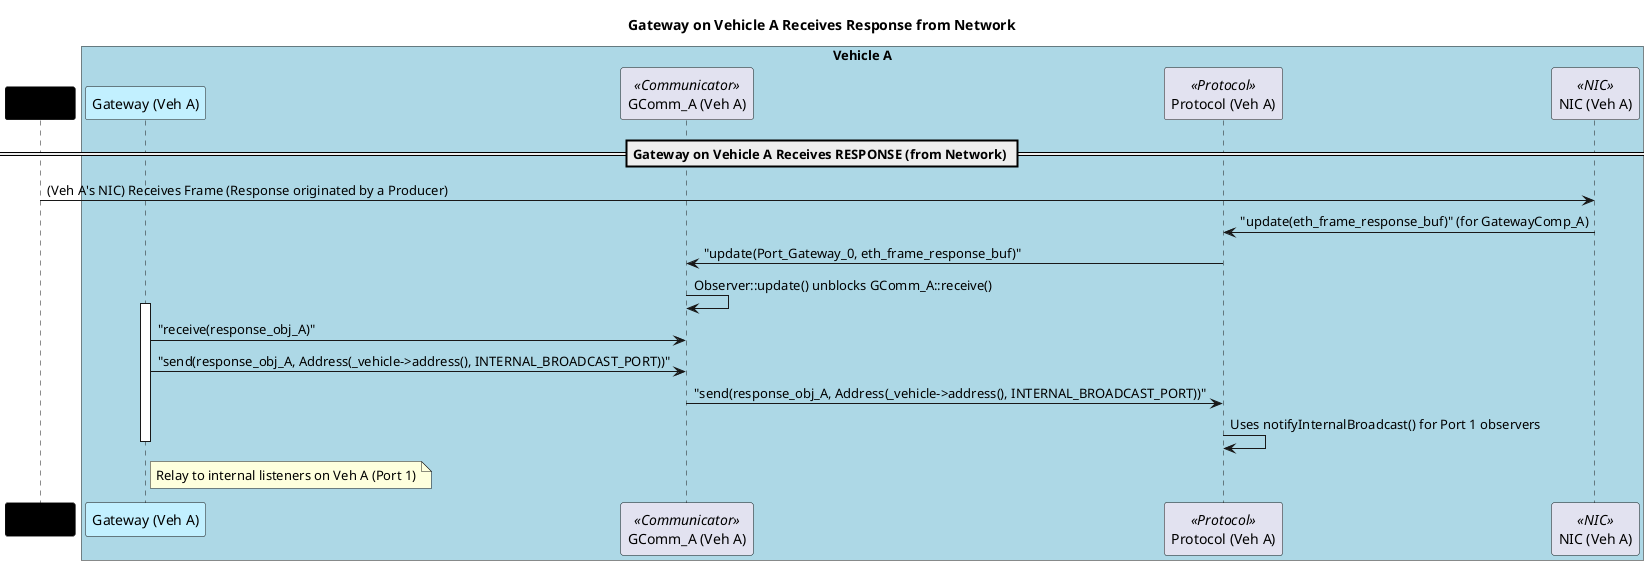 @startuml Gateway A Receives Response Flow

title Gateway on Vehicle A Receives Response from Network

participant Network #Black

participant GatewayComp_A as "Gateway (Veh A)" #Application
participant GComm_A as "GComm_A (Veh A)" <<Communicator>>
participant Proto_A as "Protocol (Veh A)" <<Protocol>>
participant NIC_A as "NIC (Veh A)" <<NIC>>

box "Vehicle A" #LightBlue
    participant GatewayComp_A
    participant GComm_A
    participant Proto_A
    participant NIC_A
end box

== Gateway on Vehicle A Receives RESPONSE (from Network) ==

Network -> NIC_A : (Veh A's NIC) Receives Frame (Response originated by a Producer)
NIC_A -> Proto_A : "update(eth_frame_response_buf)" (for GatewayComp_A)
Proto_A -> GComm_A : "update(Port_Gateway_0, eth_frame_response_buf)"
GComm_A -> GComm_A : Observer::update() unblocks GComm_A::receive()
activate GatewayComp_A
GatewayComp_A -> GComm_A : "receive(response_obj_A)"
GatewayComp_A -> GComm_A : "send(response_obj_A, Address(_vehicle->address(), INTERNAL_BROADCAST_PORT))"
GComm_A -> Proto_A : "send(response_obj_A, Address(_vehicle->address(), INTERNAL_BROADCAST_PORT))"
Proto_A -> Proto_A : Uses notifyInternalBroadcast() for Port 1 observers
deactivate GatewayComp_A
note right of GatewayComp_A : Relay to internal listeners on Veh A (Port 1)

@enduml 